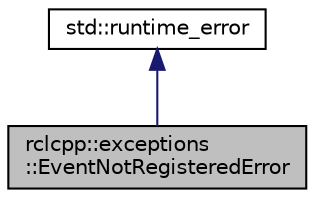 digraph "rclcpp::exceptions::EventNotRegisteredError"
{
  edge [fontname="Helvetica",fontsize="10",labelfontname="Helvetica",labelfontsize="10"];
  node [fontname="Helvetica",fontsize="10",shape=record];
  Node0 [label="rclcpp::exceptions\l::EventNotRegisteredError",height=0.2,width=0.4,color="black", fillcolor="grey75", style="filled", fontcolor="black"];
  Node1 -> Node0 [dir="back",color="midnightblue",fontsize="10",style="solid",fontname="Helvetica"];
  Node1 [label="std::runtime_error",height=0.2,width=0.4,color="black", fillcolor="white", style="filled",URL="/home/developer/workspaces/docs_crystal/doxygen_tag_files/cppreference-doxygen-web.tag.xml$cpp/error/runtime_error.html"];
}
